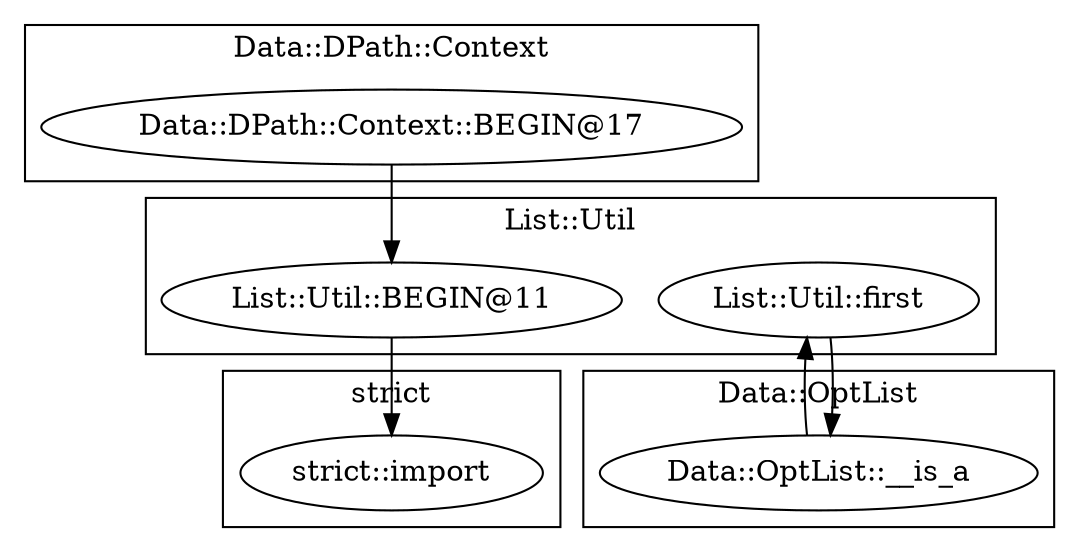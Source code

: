 digraph {
graph [overlap=false]
subgraph cluster_List_Util {
	label="List::Util";
	"List::Util::BEGIN@11";
	"List::Util::first";
}
subgraph cluster_Data_DPath_Context {
	label="Data::DPath::Context";
	"Data::DPath::Context::BEGIN@17";
}
subgraph cluster_Data_OptList {
	label="Data::OptList";
	"Data::OptList::__is_a";
}
subgraph cluster_strict {
	label="strict";
	"strict::import";
}
"List::Util::first" -> "Data::OptList::__is_a";
"Data::DPath::Context::BEGIN@17" -> "List::Util::BEGIN@11";
"Data::OptList::__is_a" -> "List::Util::first";
"List::Util::BEGIN@11" -> "strict::import";
}
